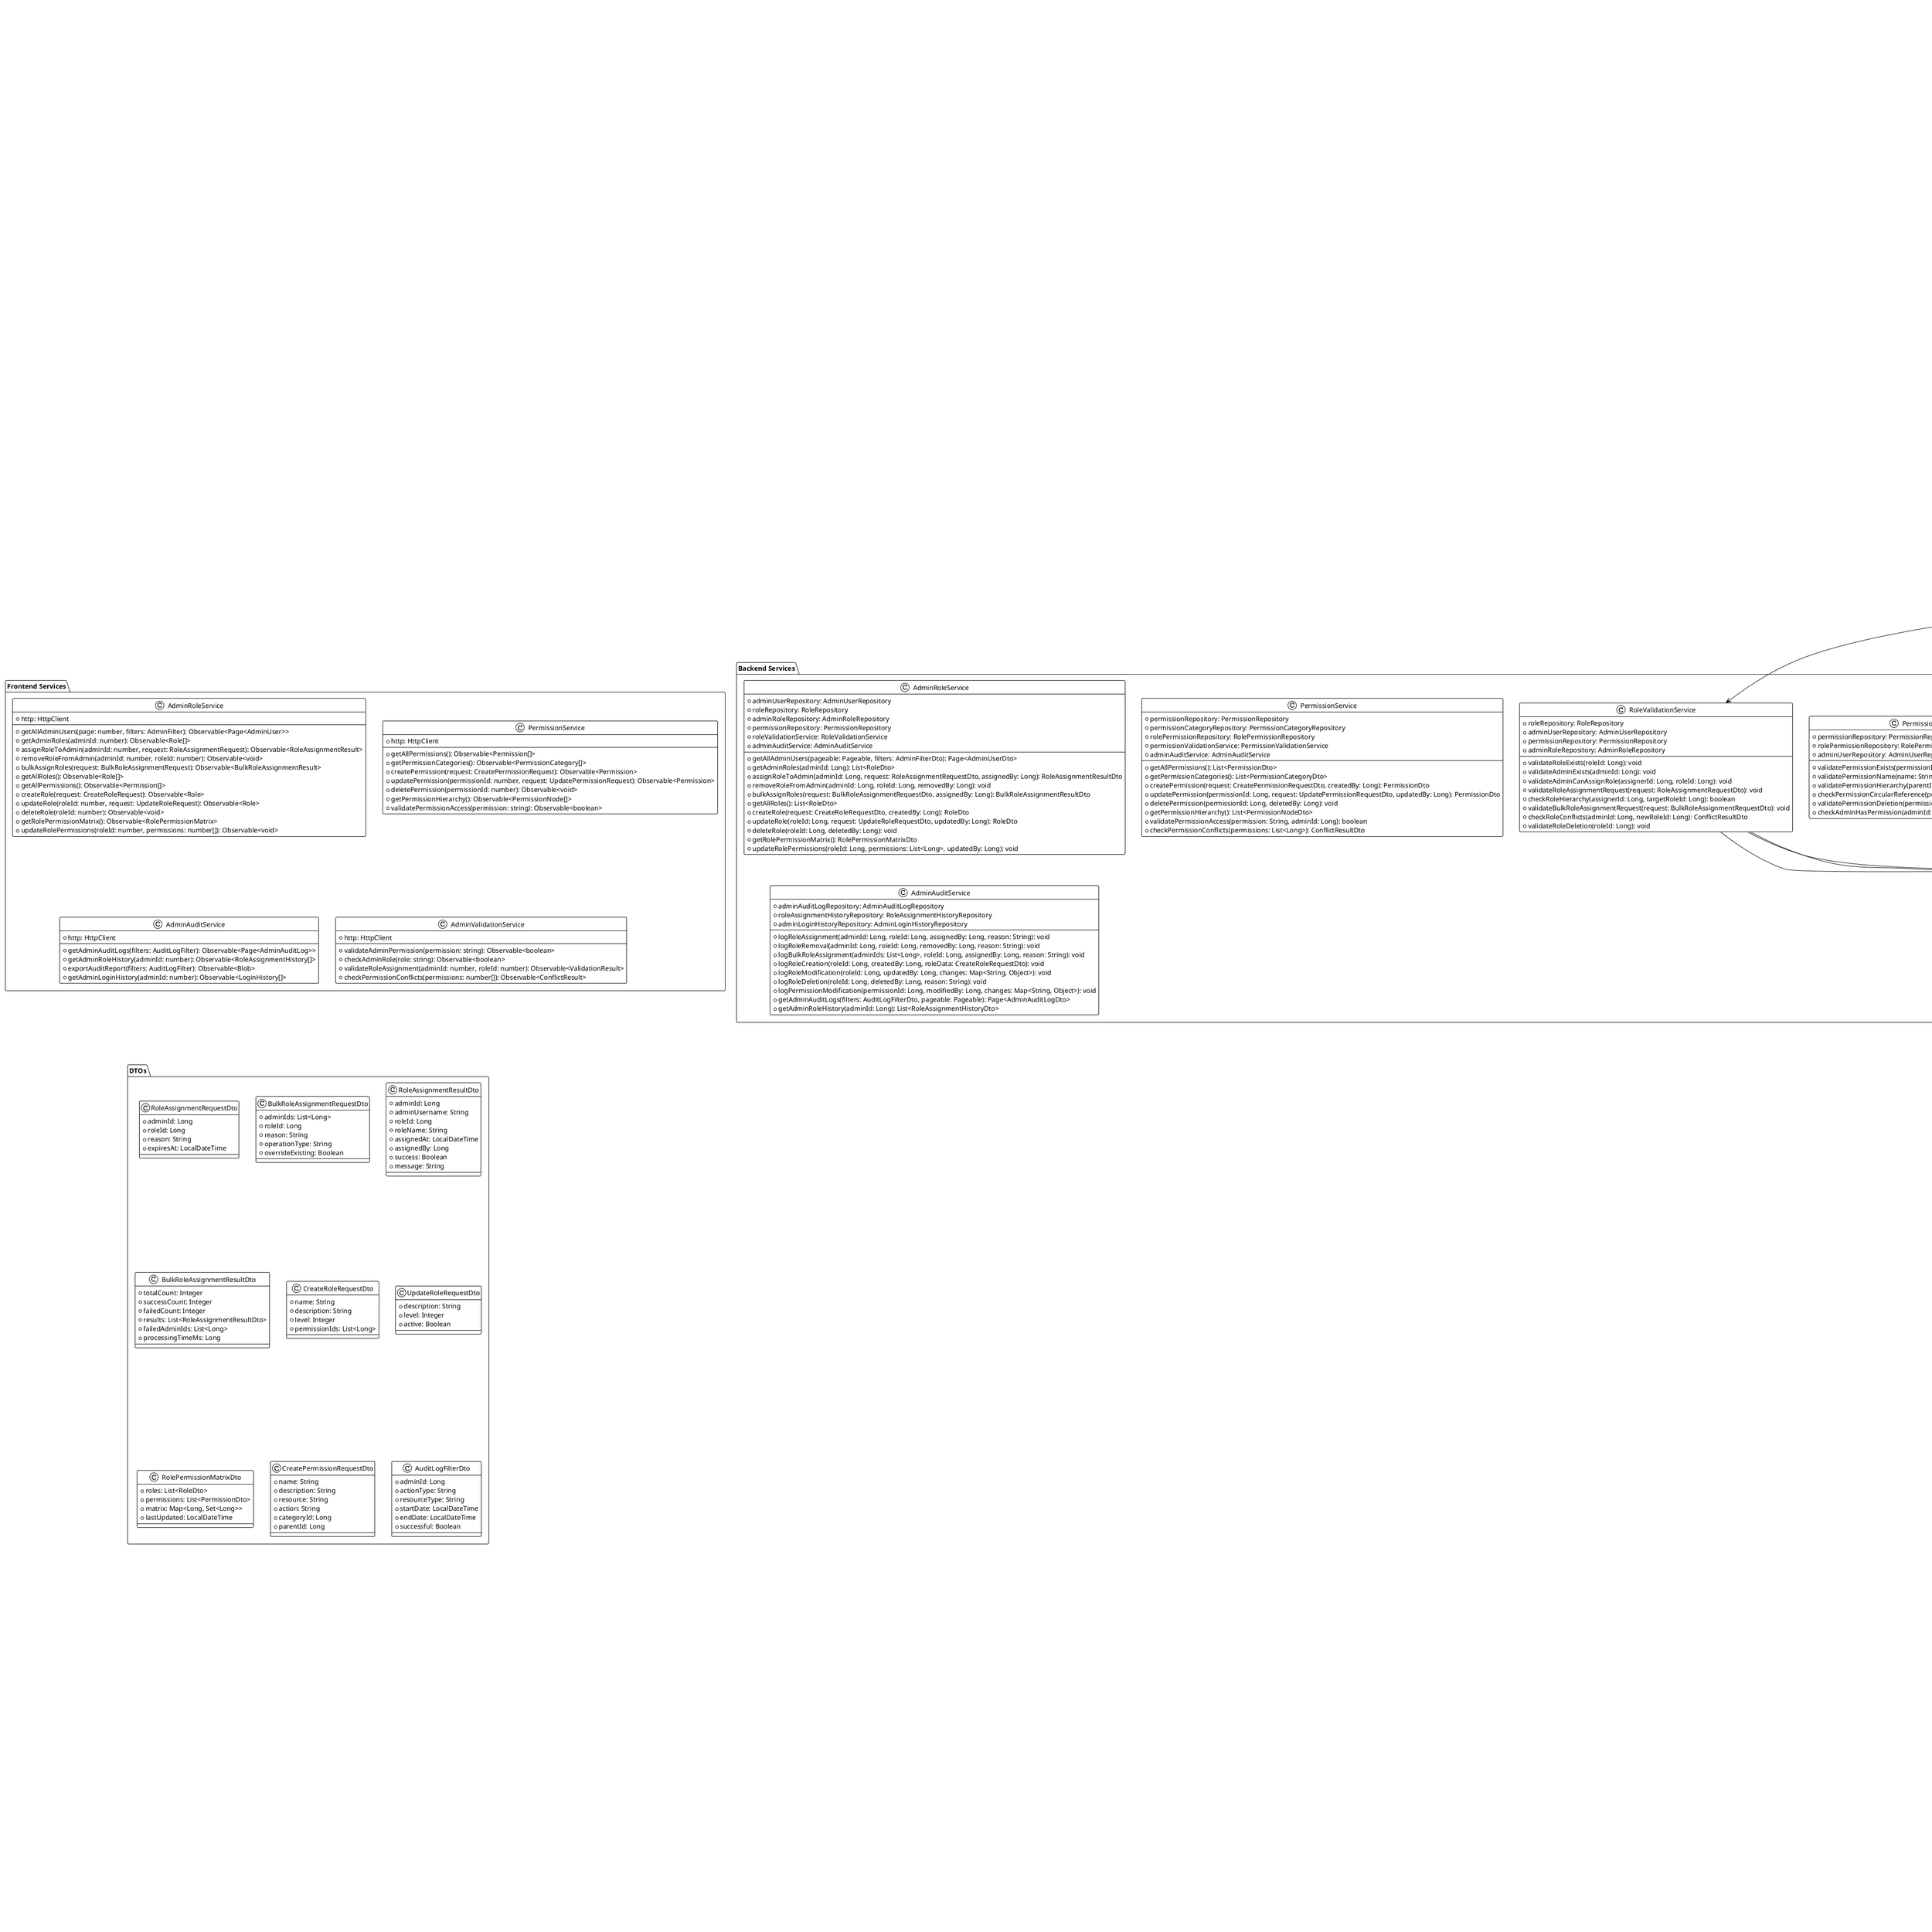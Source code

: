 @startuml UC024-Class-Diagram-Phan-Quyen-Admin
!theme plain

title Biểu đồ lớp - UC024: Phân quyền admin

package "Frontend Components" {
    class AdminRoleManagementComponent {
        +adminList: AdminUser[]
        +roles: Role[]
        +permissions: Permission[]
        +selectedAdmins: AdminUser[]
        +roleFilterForm: FormGroup
        +searchForm: FormGroup
        +isBulkMode: boolean
        +isLoading: boolean
        +currentPage: number
        +totalPages: number
        --
        +ngOnInit(): void
        +loadAdminUsers(): void
        +loadRolesAndPermissions(): void
        +toggleBulkMode(): void
        +selectAdmin(admin: AdminUser): void
        +openRoleAssignmentModal(admin: AdminUser): void
        +openBulkRoleModal(): void
        +searchAdmins(query: string): void
        +filterByRole(roleId: number): void
        +onPageChange(page: number): void
        +exportAdminReport(): void
    }

    class RoleAssignmentModalComponent {
        +adminUser: AdminUser
        +availableRoles: Role[]
        +currentRoles: Role[]
        +roleForm: FormGroup
        +roleHistory: RoleAssignmentHistory[]
        +isLoading: boolean
        +showRoleDetails: boolean
        --
        +ngOnInit(): void
        +loadAdminRoles(): void
        +loadRoleHistory(): void
        +onRoleChange(): void
        +addRole(): void
        +removeRole(role: Role): void
        +confirmRoleAssignment(): void
        +showRolePermissions(role: Role): void
        +close(): void
        +validateRoleAssignment(): boolean
    }

    class BulkRoleAssignmentModalComponent {
        +selectedAdmins: AdminUser[]
        +availableRoles: Role[]
        +bulkRoleForm: FormGroup
        +assignmentProgress: number
        +isProcessing: boolean
        +results: BulkRoleAssignmentResult
        +operationType: string
        --
        +ngOnInit(): void
        +initializeForm(): void
        +startBulkAssignment(): void
        +updateProgress(progress: number): void
        +showResults(): void
        +close(): void
    }

    class RoleManagementComponent {
        +roles: Role[]
        +permissions: Permission[]
        +roleForm: FormGroup
        +editingRole: Role
        +isCreating: boolean
        +permissionTree: PermissionNode[]
        --
        +ngOnInit(): void
        +loadRoles(): void
        +loadPermissions(): void
        +createRole(): void
        +editRole(role: Role): void
        +deleteRole(role: Role): void
        +updateRolePermissions(role: Role): void
        +validateRoleData(): boolean
        +buildPermissionTree(): void
    }

    class PermissionManagementComponent {
        +permissions: Permission[]
        +permissionCategories: PermissionCategory[]
        +permissionForm: FormGroup
        +editingPermission: Permission
        +hierarchyView: boolean
        --
        +ngOnInit(): void
        +loadPermissions(): void
        +loadPermissionCategories(): void
        +createPermission(): void
        +editPermission(permission: Permission): void
        +deletePermission(permission: Permission): void
        +toggleHierarchyView(): void
        +validatePermissionData(): boolean
    }

    class AdminUserCardComponent {
        +adminUser: AdminUser
        +canEdit: boolean
        +isSelected: boolean
        +showRoleInfo: boolean
        +currentRoles: Role[]
        --
        +onRoleClick(): void
        +onSelectChange(): void
        +showRoleDetails(): void
        +requestRoleChange(): void
        +viewAuditLog(): void
    }

    class RolePermissionMatrixComponent {
        +roles: Role[]
        +permissions: Permission[]
        +rolePermissionMatrix: Map<number, Set<number>>
        +isEditable: boolean
        --
        +ngOnInit(): void
        +loadRolePermissionMatrix(): void
        +togglePermission(roleId: number, permissionId: number): void
        +updateMatrix(): void
        +exportMatrix(): void
    }

    class AdminAuditLogComponent {
        +auditLogs: AdminAuditLog[]
        +filterForm: FormGroup
        +selectedAdmin: AdminUser
        +dateRange: DateRange
        --
        +ngOnInit(): void
        +loadAuditLogs(): void
        +filterLogs(): void
        +exportAuditReport(): void
        +viewLogDetails(log: AdminAuditLog): void
    }
}

package "Frontend Services" {
    class AdminRoleService {
        +http: HttpClient
        --
        +getAllAdminUsers(page: number, filters: AdminFilter): Observable<Page<AdminUser>>
        +getAdminRoles(adminId: number): Observable<Role[]>
        +assignRoleToAdmin(adminId: number, request: RoleAssignmentRequest): Observable<RoleAssignmentResult>
        +removeRoleFromAdmin(adminId: number, roleId: number): Observable<void>
        +bulkAssignRoles(request: BulkRoleAssignmentRequest): Observable<BulkRoleAssignmentResult>
        +getAllRoles(): Observable<Role[]>
        +getAllPermissions(): Observable<Permission[]>
        +createRole(request: CreateRoleRequest): Observable<Role>
        +updateRole(roleId: number, request: UpdateRoleRequest): Observable<Role>
        +deleteRole(roleId: number): Observable<void>
        +getRolePermissionMatrix(): Observable<RolePermissionMatrix>
        +updateRolePermissions(roleId: number, permissions: number[]): Observable<void>
    }

    class PermissionService {
        +http: HttpClient
        --
        +getAllPermissions(): Observable<Permission[]>
        +getPermissionCategories(): Observable<PermissionCategory[]>
        +createPermission(request: CreatePermissionRequest): Observable<Permission>
        +updatePermission(permissionId: number, request: UpdatePermissionRequest): Observable<Permission>
        +deletePermission(permissionId: number): Observable<void>
        +getPermissionHierarchy(): Observable<PermissionNode[]>
        +validatePermissionAccess(permission: string): Observable<boolean>
    }

    class AdminAuditService {
        +http: HttpClient
        --
        +getAdminAuditLogs(filters: AuditLogFilter): Observable<Page<AdminAuditLog>>
        +getAdminRoleHistory(adminId: number): Observable<RoleAssignmentHistory[]>
        +exportAuditReport(filters: AuditLogFilter): Observable<Blob>
        +getAdminLoginHistory(adminId: number): Observable<LoginHistory[]>
    }

    class AdminValidationService {
        +http: HttpClient
        --
        +validateAdminPermission(permission: string): Observable<boolean>
        +checkAdminRole(role: string): Observable<boolean>
        +validateRoleAssignment(adminId: number, roleId: number): Observable<ValidationResult>
        +checkPermissionConflicts(permissions: number[]): Observable<ConflictResult>
    }
}

package "Backend Controllers" {
    class AdminRoleController {
        +adminRoleService: AdminRoleService
        +roleValidationService: RoleValidationService
        --
        +getAllAdminUsers(pageable: Pageable, filters: AdminFilterDto): ResponseEntity<Page<AdminUserDto>>
        +getAdminRoles(adminId: Long): ResponseEntity<List<RoleDto>>
        +assignRoleToAdmin(adminId: Long, request: RoleAssignmentRequestDto): ResponseEntity<RoleAssignmentResultDto>
        +removeRoleFromAdmin(adminId: Long, roleId: Long): ResponseEntity<Void>
        +bulkAssignRoles(request: BulkRoleAssignmentRequestDto): ResponseEntity<BulkRoleAssignmentResultDto>
        +getAllRoles(): ResponseEntity<List<RoleDto>>
        +createRole(request: CreateRoleRequestDto): ResponseEntity<RoleDto>
        +updateRole(roleId: Long, request: UpdateRoleRequestDto): ResponseEntity<RoleDto>
        +deleteRole(roleId: Long): ResponseEntity<Void>
        +getRolePermissionMatrix(): ResponseEntity<RolePermissionMatrixDto>
        +updateRolePermissions(roleId: Long, permissions: List<Long>): ResponseEntity<Void>
    }

    class PermissionController {
        +permissionService: PermissionService
        +permissionValidationService: PermissionValidationService
        --
        +getAllPermissions(): ResponseEntity<List<PermissionDto>>
        +getPermissionCategories(): ResponseEntity<List<PermissionCategoryDto>>
        +createPermission(request: CreatePermissionRequestDto): ResponseEntity<PermissionDto>
        +updatePermission(permissionId: Long, request: UpdatePermissionRequestDto): ResponseEntity<PermissionDto>
        +deletePermission(permissionId: Long): ResponseEntity<Void>
        +getPermissionHierarchy(): ResponseEntity<List<PermissionNodeDto>>
        +validatePermissionAccess(permission: String): ResponseEntity<Boolean>
    }

    class AdminAuditController {
        +adminAuditService: AdminAuditService
        --
        +getAdminAuditLogs(filters: AuditLogFilterDto, pageable: Pageable): ResponseEntity<Page<AdminAuditLogDto>>
        +getAdminRoleHistory(adminId: Long): ResponseEntity<List<RoleAssignmentHistoryDto>>
        +exportAuditReport(filters: AuditLogFilterDto): ResponseEntity<ByteArrayResource>
        +getAdminLoginHistory(adminId: Long): ResponseEntity<List<LoginHistoryDto>>
    }
}

package "Backend Services" {
    class AdminRoleService {
        +adminUserRepository: AdminUserRepository
        +roleRepository: RoleRepository
        +adminRoleRepository: AdminRoleRepository
        +permissionRepository: PermissionRepository
        +roleValidationService: RoleValidationService
        +adminAuditService: AdminAuditService
        --
        +getAllAdminUsers(pageable: Pageable, filters: AdminFilterDto): Page<AdminUserDto>
        +getAdminRoles(adminId: Long): List<RoleDto>
        +assignRoleToAdmin(adminId: Long, request: RoleAssignmentRequestDto, assignedBy: Long): RoleAssignmentResultDto
        +removeRoleFromAdmin(adminId: Long, roleId: Long, removedBy: Long): void
        +bulkAssignRoles(request: BulkRoleAssignmentRequestDto, assignedBy: Long): BulkRoleAssignmentResultDto
        +getAllRoles(): List<RoleDto>
        +createRole(request: CreateRoleRequestDto, createdBy: Long): RoleDto
        +updateRole(roleId: Long, request: UpdateRoleRequestDto, updatedBy: Long): RoleDto
        +deleteRole(roleId: Long, deletedBy: Long): void
        +getRolePermissionMatrix(): RolePermissionMatrixDto
        +updateRolePermissions(roleId: Long, permissions: List<Long>, updatedBy: Long): void
    }

    class PermissionService {
        +permissionRepository: PermissionRepository
        +permissionCategoryRepository: PermissionCategoryRepository
        +rolePermissionRepository: RolePermissionRepository
        +permissionValidationService: PermissionValidationService
        +adminAuditService: AdminAuditService
        --
        +getAllPermissions(): List<PermissionDto>
        +getPermissionCategories(): List<PermissionCategoryDto>
        +createPermission(request: CreatePermissionRequestDto, createdBy: Long): PermissionDto
        +updatePermission(permissionId: Long, request: UpdatePermissionRequestDto, updatedBy: Long): PermissionDto
        +deletePermission(permissionId: Long, deletedBy: Long): void
        +getPermissionHierarchy(): List<PermissionNodeDto>
        +validatePermissionAccess(permission: String, adminId: Long): boolean
        +checkPermissionConflicts(permissions: List<Long>): ConflictResultDto
    }

    class RoleValidationService {
        +roleRepository: RoleRepository
        +adminUserRepository: AdminUserRepository
        +permissionRepository: PermissionRepository
        +adminRoleRepository: AdminRoleRepository
        --
        +validateRoleExists(roleId: Long): void
        +validateAdminExists(adminId: Long): void
        +validateAdminCanAssignRole(assignerId: Long, roleId: Long): void
        +validateRoleAssignmentRequest(request: RoleAssignmentRequestDto): void
        +checkRoleHierarchy(assignerId: Long, targetRoleId: Long): boolean
        +validateBulkRoleAssignmentRequest(request: BulkRoleAssignmentRequestDto): void
        +checkRoleConflicts(adminId: Long, newRoleId: Long): ConflictResultDto
        +validateRoleDeletion(roleId: Long): void
    }

    class PermissionValidationService {
        +permissionRepository: PermissionRepository
        +rolePermissionRepository: RolePermissionRepository
        +adminUserRepository: AdminUserRepository
        --
        +validatePermissionExists(permissionId: Long): void
        +validatePermissionName(name: String): void
        +validatePermissionHierarchy(parentId: Long, childId: Long): void
        +checkPermissionCircularReference(permissionId: Long, parentId: Long): boolean
        +validatePermissionDeletion(permissionId: Long): void
        +checkAdminHasPermission(adminId: Long, permission: String): boolean
    }

    class AdminAuditService {
        +adminAuditLogRepository: AdminAuditLogRepository
        +roleAssignmentHistoryRepository: RoleAssignmentHistoryRepository
        +adminLoginHistoryRepository: AdminLoginHistoryRepository
        --
        +logRoleAssignment(adminId: Long, roleId: Long, assignedBy: Long, reason: String): void
        +logRoleRemoval(adminId: Long, roleId: Long, removedBy: Long, reason: String): void
        +logBulkRoleAssignment(adminIds: List<Long>, roleId: Long, assignedBy: Long, reason: String): void
        +logRoleCreation(roleId: Long, createdBy: Long, roleData: CreateRoleRequestDto): void
        +logRoleModification(roleId: Long, updatedBy: Long, changes: Map<String, Object>): void
        +logRoleDeletion(roleId: Long, deletedBy: Long, reason: String): void
        +logPermissionModification(permissionId: Long, modifiedBy: Long, changes: Map<String, Object>): void
        +getAdminAuditLogs(filters: AuditLogFilterDto, pageable: Pageable): Page<AdminAuditLogDto>
        +getAdminRoleHistory(adminId: Long): List<RoleAssignmentHistoryDto>
    }
}

package "Repository Layer" {
    interface AdminUserRepository {
        +findAll(pageable: Pageable): Page<AdminUser>
        +findByActiveTrue(pageable: Pageable): Page<AdminUser>
        +findByRolesContaining(role: Role, pageable: Pageable): Page<AdminUser>
        +findByUsernameContainingIgnoreCase(username: String, pageable: Pageable): Page<AdminUser>
        +findById(id: Long): Optional<AdminUser>
        +existsByUsername(username: String): boolean
        +countByRolesContaining(role: Role): long
    }

    interface RoleRepository {
        +findAll(): List<Role>
        +findAllByActiveTrue(): List<Role>
        +findById(id: Long): Optional<Role>
        +findByName(name: String): Optional<Role>
        +findByLevel(level: Integer): List<Role>
        +findByLevelLessThanEqual(maxLevel: Integer): List<Role>
        +existsByName(name: String): boolean
        +countAdminUsersByRoleId(roleId: Long): long
        +save(role: Role): Role
        +deleteById(id: Long): void
    }

    interface AdminRoleRepository {
        +findByAdminUserId(adminUserId: Long): List<AdminRole>
        +findByRoleId(roleId: Long): List<AdminRole>
        +findByAdminUserIdAndRoleId(adminUserId: Long, roleId: Long): Optional<AdminRole>
        +deleteByAdminUserIdAndRoleId(adminUserId: Long, roleId: Long): void
        +save(adminRole: AdminRole): AdminRole
        +bulkInsert(adminRoles: List<AdminRole>): void
    }

    interface PermissionRepository {
        +findAll(): List<Permission>
        +findAllByActiveTrue(): List<Permission>
        +findById(id: Long): Optional<Permission>
        +findByName(name: String): Optional<Permission>
        +findByCategoryId(categoryId: Long): List<Permission>
        +findByParentId(parentId: Long): List<Permission>
        +findRootPermissions(): List<Permission>
        +existsByName(name: String): boolean
        +save(permission: Permission): Permission
        +deleteById(id: Long): void
    }

    interface RolePermissionRepository {
        +findByRoleId(roleId: Long): List<RolePermission>
        +findByPermissionId(permissionId: Long): List<RolePermission>
        +findByRoleIdAndPermissionId(roleId: Long, permissionId: Long): Optional<RolePermission>
        +deleteByRoleId(roleId: Long): void
        +deleteByPermissionId(permissionId: Long): void
        +save(rolePermission: RolePermission): RolePermission
        +bulkInsert(rolePermissions: List<RolePermission>): void
    }

    interface AdminAuditLogRepository {
        +save(auditLog: AdminAuditLog): AdminAuditLog
        +findByAdminIdAndActionType(adminId: Long, actionType: String, pageable: Pageable): Page<AdminAuditLog>
        +findByResourceTypeAndResourceId(resourceType: String, resourceId: Long): List<AdminAuditLog>
        +findByCreatedAtBetween(startDate: LocalDateTime, endDate: LocalDateTime, pageable: Pageable): Page<AdminAuditLog>
    }

    interface RoleAssignmentHistoryRepository {
        +findByAdminUserId(adminUserId: Long): List<RoleAssignmentHistory>
        +findByRoleId(roleId: Long): List<RoleAssignmentHistory>
        +save(history: RoleAssignmentHistory): RoleAssignmentHistory
    }
}

package "Domain Models" {
    class AdminUser {
        +id: Long
        +username: String
        +email: String
        +fullName: String
        +active: Boolean
        +roles: Set<Role>
        +lastLoginAt: LocalDateTime
        +createdAt: LocalDateTime
        +updatedAt: LocalDateTime
        +createdBy: Long
        --
        +hasRole(roleName: String): boolean
        +hasPermission(permission: String): boolean
        +getRoleNames(): Set<String>
        +getHighestRoleLevel(): Integer
        +isActive(): boolean
    }

    class Role {
        +id: Long
        +name: String
        +description: String
        +level: Integer
        +active: Boolean
        +permissions: Set<Permission>
        +adminUsers: Set<AdminUser>
        +createdAt: LocalDateTime
        +updatedAt: LocalDateTime
        +createdBy: Long
        --
        +hasPermission(permission: String): boolean
        +getPermissionNames(): Set<String>
        +canAssignTo(targetRole: Role): boolean
        +isSystemRole(): boolean
    }

    class Permission {
        +id: Long
        +name: String
        +description: String
        +resource: String
        +action: String
        +categoryId: Long
        +category: PermissionCategory
        +parentId: Long
        +parent: Permission
        +children: Set<Permission>
        +active: Boolean
        +systemPermission: Boolean
        +createdAt: LocalDateTime
        +updatedAt: LocalDateTime
        --
        +getFullName(): String
        +isRootPermission(): boolean
        +hasChildren(): boolean
        +canBeDeleted(): boolean
    }

    class AdminRole {
        +id: Long
        +adminUserId: Long
        +adminUser: AdminUser
        +roleId: Long
        +role: Role
        +assignedBy: Long
        +assignedAt: LocalDateTime
        +reason: String
        +active: Boolean
        --
        +getAssignmentDuration(): Duration
        +isCurrentlyActive(): boolean
    }

    class RolePermission {
        +id: Long
        +roleId: Long
        +role: Role
        +permissionId: Long
        +permission: Permission
        +grantedBy: Long
        +grantedAt: LocalDateTime
        +active: Boolean
        --
        +getGrantDuration(): Duration
    }

    class PermissionCategory {
        +id: Long
        +name: String
        +description: String
        +iconUrl: String
        +colorCode: String
        +sortOrder: Integer
        +active: Boolean
        +permissions: Set<Permission>
        --
        +getPermissionCount(): long
    }

    class AdminAuditLog {
        +id: Long
        +adminId: Long
        +actionType: String
        +resourceType: String
        +resourceId: Long
        +targetAdminId: Long
        +actionDetails: String
        +ipAddress: String
        +userAgent: String
        +successful: Boolean
        +errorMessage: String
        +createdAt: LocalDateTime
        --
        +getActionDescription(): String
        +isSuccessful(): boolean
    }

    class RoleAssignmentHistory {
        +id: Long
        +adminUserId: Long
        +roleId: Long
        +roleName: String
        +actionType: String
        +assignedBy: Long
        +assignedAt: LocalDateTime
        +removedBy: Long
        +removedAt: LocalDateTime
        +reason: String
        +active: Boolean
        --
        +getDuration(): Duration
        +isCurrentAssignment(): boolean
    }
}

package "DTOs" {
    class RoleAssignmentRequestDto {
        +adminId: Long
        +roleId: Long
        +reason: String
        +expiresAt: LocalDateTime
    }

    class BulkRoleAssignmentRequestDto {
        +adminIds: List<Long>
        +roleId: Long
        +reason: String
        +operationType: String
        +overrideExisting: Boolean
    }

    class RoleAssignmentResultDto {
        +adminId: Long
        +adminUsername: String
        +roleId: Long
        +roleName: String
        +assignedAt: LocalDateTime
        +assignedBy: Long
        +success: Boolean
        +message: String
    }

    class BulkRoleAssignmentResultDto {
        +totalCount: Integer
        +successCount: Integer
        +failedCount: Integer
        +results: List<RoleAssignmentResultDto>
        +failedAdminIds: List<Long>
        +processingTimeMs: Long
    }

    class CreateRoleRequestDto {
        +name: String
        +description: String
        +level: Integer
        +permissionIds: List<Long>
    }

    class UpdateRoleRequestDto {
        +description: String
        +level: Integer
        +active: Boolean
    }

    class RolePermissionMatrixDto {
        +roles: List<RoleDto>
        +permissions: List<PermissionDto>
        +matrix: Map<Long, Set<Long>>
        +lastUpdated: LocalDateTime
    }

    class CreatePermissionRequestDto {
        +name: String
        +description: String
        +resource: String
        +action: String
        +categoryId: Long
        +parentId: Long
    }

    class AuditLogFilterDto {
        +adminId: Long
        +actionType: String
        +resourceType: String
        +startDate: LocalDateTime
        +endDate: LocalDateTime
        +successful: Boolean
    }
}

' Relationships
AdminRoleManagementComponent --> RoleAssignmentModalComponent
AdminRoleManagementComponent --> BulkRoleAssignmentModalComponent
AdminRoleManagementComponent --> AdminUserCardComponent
AdminRoleManagementComponent --> AdminRoleService

RoleAssignmentModalComponent --> AdminRoleService
BulkRoleAssignmentModalComponent --> AdminRoleService

RoleManagementComponent --> AdminRoleService
RoleManagementComponent --> PermissionService
RoleManagementComponent --> RolePermissionMatrixComponent

PermissionManagementComponent --> PermissionService

AdminAuditLogComponent --> AdminAuditService

AdminRoleService --> AdminRoleController
PermissionService --> PermissionController
AdminAuditService --> AdminAuditController

AdminRoleController --> AdminRoleService
PermissionController --> PermissionService
AdminAuditController --> AdminAuditService

AdminRoleService --> AdminUserRepository
AdminRoleService --> RoleRepository
AdminRoleService --> AdminRoleRepository
AdminRoleService --> PermissionRepository
AdminRoleService --> RoleValidationService
AdminRoleService --> AdminAuditService

PermissionService --> PermissionRepository
PermissionService --> PermissionCategoryRepository
PermissionService --> RolePermissionRepository
PermissionService --> PermissionValidationService

RoleValidationService --> RoleRepository
RoleValidationService --> AdminUserRepository
RoleValidationService --> AdminRoleRepository

PermissionValidationService --> PermissionRepository
PermissionValidationService --> RolePermissionRepository

AdminAuditService --> AdminAuditLogRepository
AdminAuditService --> RoleAssignmentHistoryRepository

AdminUserRepository --> AdminUser
RoleRepository --> Role
AdminRoleRepository --> AdminRole
PermissionRepository --> Permission
RolePermissionRepository --> RolePermission
AdminAuditLogRepository --> AdminAuditLog
RoleAssignmentHistoryRepository --> RoleAssignmentHistory

AdminUser --> Role : many-to-many
Role --> Permission : many-to-many
AdminRole --> AdminUser
AdminRole --> Role
RolePermission --> Role
RolePermission --> Permission
Permission --> PermissionCategory
Permission --> Permission : parent/children

@enduml
